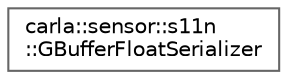 digraph "类继承关系图"
{
 // INTERACTIVE_SVG=YES
 // LATEX_PDF_SIZE
  bgcolor="transparent";
  edge [fontname=Helvetica,fontsize=10,labelfontname=Helvetica,labelfontsize=10];
  node [fontname=Helvetica,fontsize=10,shape=box,height=0.2,width=0.4];
  rankdir="LR";
  Node0 [id="Node000000",label="carla::sensor::s11n\l::GBufferFloatSerializer",height=0.2,width=0.4,color="grey40", fillcolor="white", style="filled",URL="$d8/da1/classcarla_1_1sensor_1_1s11n_1_1GBufferFloatSerializer.html",tooltip="Serializes image buffers generated by camera sensors."];
}
